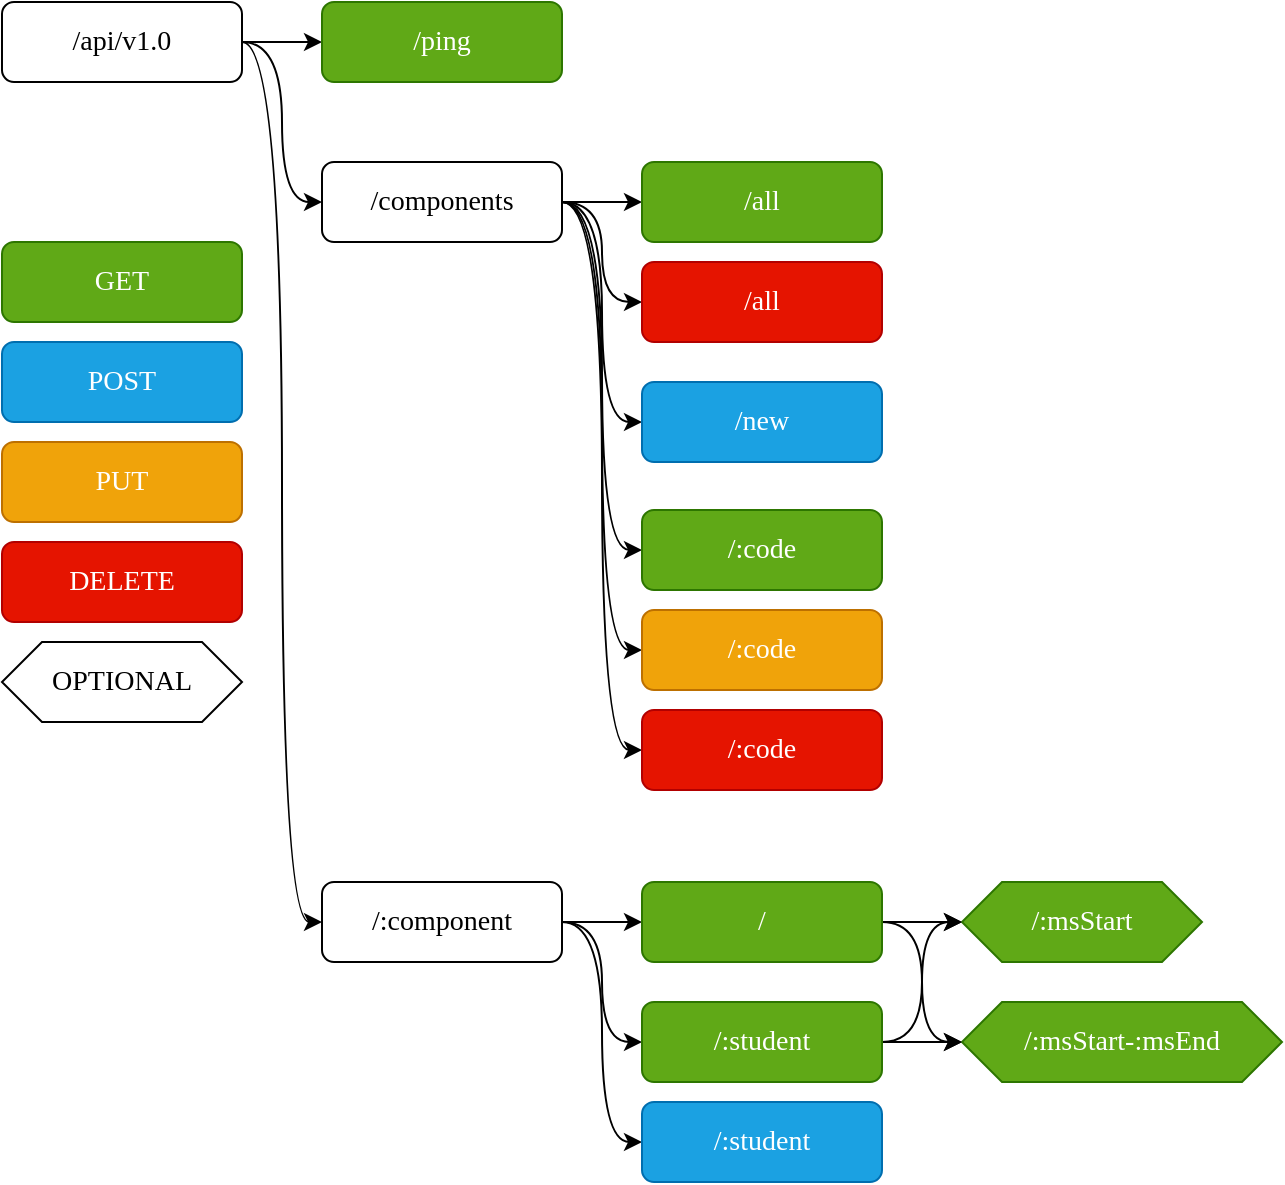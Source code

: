 <mxfile version="14.1.8" type="device"><diagram id="29NDqSubBDSieBYRunoc" name="Página-1"><mxGraphModel dx="746" dy="1004" grid="1" gridSize="10" guides="1" tooltips="1" connect="1" arrows="1" fold="1" page="1" pageScale="1" pageWidth="1169" pageHeight="827" math="0" shadow="0"><root><mxCell id="0"/><mxCell id="1" parent="0"/><mxCell id="hCaTy0ckJYe2ueltZtMC-8" value="" style="edgeStyle=orthogonalEdgeStyle;curved=1;rounded=0;orthogonalLoop=1;jettySize=auto;html=1;shadow=0;sketch=0;fontFamily=Lucida Console;fontStyle=0;fontSize=14;" edge="1" parent="1" source="hCaTy0ckJYe2ueltZtMC-5" target="hCaTy0ckJYe2ueltZtMC-7"><mxGeometry relative="1" as="geometry"/></mxCell><mxCell id="hCaTy0ckJYe2ueltZtMC-11" style="edgeStyle=orthogonalEdgeStyle;curved=1;rounded=0;orthogonalLoop=1;jettySize=auto;html=1;exitX=1;exitY=0.5;exitDx=0;exitDy=0;entryX=0;entryY=0.5;entryDx=0;entryDy=0;shadow=0;sketch=0;fontFamily=Lucida Console;fontStyle=0;fontSize=14;" edge="1" parent="1" source="hCaTy0ckJYe2ueltZtMC-5" target="hCaTy0ckJYe2ueltZtMC-9"><mxGeometry relative="1" as="geometry"/></mxCell><mxCell id="hCaTy0ckJYe2ueltZtMC-40" style="edgeStyle=orthogonalEdgeStyle;curved=1;rounded=0;sketch=0;orthogonalLoop=1;jettySize=auto;html=1;exitX=1;exitY=0.5;exitDx=0;exitDy=0;entryX=0;entryY=0.5;entryDx=0;entryDy=0;shadow=0;fontFamily=Lucida Console;fontSize=14;" edge="1" parent="1" source="hCaTy0ckJYe2ueltZtMC-5" target="hCaTy0ckJYe2ueltZtMC-27"><mxGeometry relative="1" as="geometry"/></mxCell><mxCell id="hCaTy0ckJYe2ueltZtMC-5" value="/api/v1.0" style="rounded=1;whiteSpace=wrap;html=1;shadow=0;sketch=0;fontFamily=Lucida Console;fontStyle=0;fontSize=14;" vertex="1" parent="1"><mxGeometry x="400" y="160" width="120" height="40" as="geometry"/></mxCell><mxCell id="hCaTy0ckJYe2ueltZtMC-7" value="/ping" style="rounded=1;whiteSpace=wrap;html=1;fillColor=#60a917;strokeColor=#2D7600;fontColor=#ffffff;shadow=0;sketch=0;fontFamily=Lucida Console;fontStyle=0;fontSize=14;" vertex="1" parent="1"><mxGeometry x="560" y="160" width="120" height="40" as="geometry"/></mxCell><mxCell id="hCaTy0ckJYe2ueltZtMC-12" value="" style="edgeStyle=orthogonalEdgeStyle;curved=1;rounded=0;orthogonalLoop=1;jettySize=auto;html=1;shadow=0;sketch=0;fontFamily=Lucida Console;fontStyle=0;fontSize=14;" edge="1" parent="1" source="hCaTy0ckJYe2ueltZtMC-9" target="hCaTy0ckJYe2ueltZtMC-10"><mxGeometry relative="1" as="geometry"/></mxCell><mxCell id="hCaTy0ckJYe2ueltZtMC-14" style="edgeStyle=orthogonalEdgeStyle;curved=1;rounded=0;orthogonalLoop=1;jettySize=auto;html=1;exitX=1;exitY=0.5;exitDx=0;exitDy=0;entryX=0;entryY=0.5;entryDx=0;entryDy=0;shadow=0;sketch=0;fontFamily=Lucida Console;fontStyle=0;fontSize=14;" edge="1" parent="1" source="hCaTy0ckJYe2ueltZtMC-9" target="hCaTy0ckJYe2ueltZtMC-13"><mxGeometry relative="1" as="geometry"/></mxCell><mxCell id="hCaTy0ckJYe2ueltZtMC-16" style="edgeStyle=orthogonalEdgeStyle;curved=1;rounded=0;orthogonalLoop=1;jettySize=auto;html=1;exitX=1;exitY=0.5;exitDx=0;exitDy=0;entryX=0;entryY=0.5;entryDx=0;entryDy=0;shadow=0;sketch=0;fontFamily=Lucida Console;fontStyle=0;fontSize=14;" edge="1" parent="1" source="hCaTy0ckJYe2ueltZtMC-9" target="hCaTy0ckJYe2ueltZtMC-15"><mxGeometry relative="1" as="geometry"/></mxCell><mxCell id="hCaTy0ckJYe2ueltZtMC-22" style="edgeStyle=orthogonalEdgeStyle;curved=1;rounded=0;orthogonalLoop=1;jettySize=auto;html=1;exitX=1;exitY=0.5;exitDx=0;exitDy=0;entryX=0;entryY=0.5;entryDx=0;entryDy=0;shadow=0;sketch=0;fontFamily=Lucida Console;fontStyle=0;fontSize=14;" edge="1" parent="1" source="hCaTy0ckJYe2ueltZtMC-9" target="hCaTy0ckJYe2ueltZtMC-21"><mxGeometry relative="1" as="geometry"/></mxCell><mxCell id="hCaTy0ckJYe2ueltZtMC-25" style="edgeStyle=orthogonalEdgeStyle;curved=1;rounded=0;orthogonalLoop=1;jettySize=auto;html=1;exitX=1;exitY=0.5;exitDx=0;exitDy=0;entryX=0;entryY=0.5;entryDx=0;entryDy=0;shadow=0;sketch=0;fontFamily=Lucida Console;fontStyle=0;fontSize=14;" edge="1" parent="1" source="hCaTy0ckJYe2ueltZtMC-9" target="hCaTy0ckJYe2ueltZtMC-23"><mxGeometry relative="1" as="geometry"/></mxCell><mxCell id="hCaTy0ckJYe2ueltZtMC-26" style="edgeStyle=orthogonalEdgeStyle;curved=1;rounded=0;orthogonalLoop=1;jettySize=auto;html=1;exitX=1;exitY=0.5;exitDx=0;exitDy=0;entryX=0;entryY=0.5;entryDx=0;entryDy=0;shadow=0;sketch=0;fontFamily=Lucida Console;fontStyle=0;fontSize=14;" edge="1" parent="1" source="hCaTy0ckJYe2ueltZtMC-9" target="hCaTy0ckJYe2ueltZtMC-24"><mxGeometry relative="1" as="geometry"/></mxCell><mxCell id="hCaTy0ckJYe2ueltZtMC-9" value="/components" style="rounded=1;whiteSpace=wrap;html=1;shadow=0;sketch=0;fontFamily=Lucida Console;fontStyle=0;fontSize=14;" vertex="1" parent="1"><mxGeometry x="560" y="240" width="120" height="40" as="geometry"/></mxCell><mxCell id="hCaTy0ckJYe2ueltZtMC-10" value="/all" style="rounded=1;whiteSpace=wrap;html=1;fillColor=#60a917;strokeColor=#2D7600;fontColor=#ffffff;shadow=0;sketch=0;fontFamily=Lucida Console;fontStyle=0;fontSize=14;" vertex="1" parent="1"><mxGeometry x="720" y="240" width="120" height="40" as="geometry"/></mxCell><mxCell id="hCaTy0ckJYe2ueltZtMC-13" value="/:code" style="rounded=1;whiteSpace=wrap;html=1;fillColor=#60a917;strokeColor=#2D7600;fontColor=#ffffff;shadow=0;sketch=0;fontFamily=Lucida Console;fontStyle=0;fontSize=14;" vertex="1" parent="1"><mxGeometry x="720" y="414" width="120" height="40" as="geometry"/></mxCell><mxCell id="hCaTy0ckJYe2ueltZtMC-15" value="/new" style="rounded=1;whiteSpace=wrap;html=1;fillColor=#1ba1e2;strokeColor=#006EAF;fontColor=#ffffff;shadow=0;sketch=0;fontFamily=Lucida Console;fontStyle=0;fontSize=14;" vertex="1" parent="1"><mxGeometry x="720" y="350" width="120" height="40" as="geometry"/></mxCell><mxCell id="hCaTy0ckJYe2ueltZtMC-17" value="GET" style="rounded=1;whiteSpace=wrap;html=1;fillColor=#60a917;strokeColor=#2D7600;fontColor=#ffffff;shadow=0;sketch=0;fontFamily=Lucida Console;fontStyle=0;fontSize=14;" vertex="1" parent="1"><mxGeometry x="400" y="280" width="120" height="40" as="geometry"/></mxCell><mxCell id="hCaTy0ckJYe2ueltZtMC-18" value="POST" style="rounded=1;whiteSpace=wrap;html=1;fillColor=#1ba1e2;strokeColor=#006EAF;fontColor=#ffffff;shadow=0;sketch=0;fontFamily=Lucida Console;fontStyle=0;fontSize=14;" vertex="1" parent="1"><mxGeometry x="400" y="330" width="120" height="40" as="geometry"/></mxCell><mxCell id="hCaTy0ckJYe2ueltZtMC-19" value="PUT" style="rounded=1;whiteSpace=wrap;html=1;fillColor=#f0a30a;strokeColor=#BD7000;fontColor=#ffffff;shadow=0;sketch=0;fontFamily=Lucida Console;fontStyle=0;fontSize=14;" vertex="1" parent="1"><mxGeometry x="400" y="380" width="120" height="40" as="geometry"/></mxCell><mxCell id="hCaTy0ckJYe2ueltZtMC-20" value="DELETE" style="rounded=1;whiteSpace=wrap;html=1;fillColor=#e51400;strokeColor=#B20000;fontColor=#ffffff;shadow=0;sketch=0;fontFamily=Lucida Console;fontStyle=0;fontSize=14;" vertex="1" parent="1"><mxGeometry x="400" y="430" width="120" height="40" as="geometry"/></mxCell><mxCell id="hCaTy0ckJYe2ueltZtMC-21" value="/all" style="rounded=1;whiteSpace=wrap;html=1;fillColor=#e51400;strokeColor=#B20000;fontColor=#ffffff;shadow=0;sketch=0;fontFamily=Lucida Console;fontStyle=0;fontSize=14;" vertex="1" parent="1"><mxGeometry x="720" y="290" width="120" height="40" as="geometry"/></mxCell><mxCell id="hCaTy0ckJYe2ueltZtMC-23" value="/:code" style="rounded=1;whiteSpace=wrap;html=1;fillColor=#f0a30a;strokeColor=#BD7000;fontColor=#ffffff;shadow=0;sketch=0;fontFamily=Lucida Console;fontStyle=0;fontSize=14;" vertex="1" parent="1"><mxGeometry x="720" y="464" width="120" height="40" as="geometry"/></mxCell><mxCell id="hCaTy0ckJYe2ueltZtMC-24" value="/:code" style="rounded=1;whiteSpace=wrap;html=1;fillColor=#e51400;strokeColor=#B20000;fontColor=#ffffff;shadow=0;sketch=0;fontFamily=Lucida Console;fontStyle=0;fontSize=14;" vertex="1" parent="1"><mxGeometry x="720" y="514" width="120" height="40" as="geometry"/></mxCell><mxCell id="hCaTy0ckJYe2ueltZtMC-37" style="edgeStyle=orthogonalEdgeStyle;curved=1;rounded=0;sketch=0;orthogonalLoop=1;jettySize=auto;html=1;exitX=1;exitY=0.5;exitDx=0;exitDy=0;entryX=0;entryY=0.5;entryDx=0;entryDy=0;shadow=0;fontFamily=Lucida Console;fontSize=14;" edge="1" parent="1" source="hCaTy0ckJYe2ueltZtMC-27" target="hCaTy0ckJYe2ueltZtMC-35"><mxGeometry relative="1" as="geometry"/></mxCell><mxCell id="hCaTy0ckJYe2ueltZtMC-38" style="edgeStyle=orthogonalEdgeStyle;curved=1;rounded=0;sketch=0;orthogonalLoop=1;jettySize=auto;html=1;exitX=1;exitY=0.5;exitDx=0;exitDy=0;entryX=0;entryY=0.5;entryDx=0;entryDy=0;shadow=0;fontFamily=Lucida Console;fontSize=14;" edge="1" parent="1" source="hCaTy0ckJYe2ueltZtMC-27" target="hCaTy0ckJYe2ueltZtMC-36"><mxGeometry relative="1" as="geometry"/></mxCell><mxCell id="hCaTy0ckJYe2ueltZtMC-39" style="edgeStyle=orthogonalEdgeStyle;curved=1;rounded=0;sketch=0;orthogonalLoop=1;jettySize=auto;html=1;exitX=1;exitY=0.5;exitDx=0;exitDy=0;entryX=0;entryY=0.5;entryDx=0;entryDy=0;shadow=0;fontFamily=Lucida Console;fontSize=14;" edge="1" parent="1" source="hCaTy0ckJYe2ueltZtMC-27" target="hCaTy0ckJYe2ueltZtMC-28"><mxGeometry relative="1" as="geometry"/></mxCell><mxCell id="hCaTy0ckJYe2ueltZtMC-27" value="/:component" style="rounded=1;whiteSpace=wrap;html=1;shadow=0;sketch=0;fontFamily=Lucida Console;fontStyle=0;fontSize=14;" vertex="1" parent="1"><mxGeometry x="560" y="600" width="120" height="40" as="geometry"/></mxCell><mxCell id="hCaTy0ckJYe2ueltZtMC-41" style="edgeStyle=orthogonalEdgeStyle;curved=1;rounded=0;sketch=0;orthogonalLoop=1;jettySize=auto;html=1;exitX=1;exitY=0.5;exitDx=0;exitDy=0;entryX=0;entryY=0.5;entryDx=0;entryDy=0;shadow=0;fontFamily=Lucida Console;fontSize=14;" edge="1" parent="1" source="hCaTy0ckJYe2ueltZtMC-28" target="hCaTy0ckJYe2ueltZtMC-32"><mxGeometry relative="1" as="geometry"/></mxCell><mxCell id="hCaTy0ckJYe2ueltZtMC-42" style="edgeStyle=orthogonalEdgeStyle;curved=1;rounded=0;sketch=0;orthogonalLoop=1;jettySize=auto;html=1;exitX=1;exitY=0.5;exitDx=0;exitDy=0;entryX=0;entryY=0.5;entryDx=0;entryDy=0;shadow=0;fontFamily=Lucida Console;fontSize=14;" edge="1" parent="1" source="hCaTy0ckJYe2ueltZtMC-28" target="hCaTy0ckJYe2ueltZtMC-34"><mxGeometry relative="1" as="geometry"/></mxCell><mxCell id="hCaTy0ckJYe2ueltZtMC-28" value="/" style="rounded=1;whiteSpace=wrap;html=1;fillColor=#60a917;strokeColor=#2D7600;fontColor=#ffffff;shadow=0;sketch=0;fontFamily=Lucida Console;fontStyle=0;fontSize=14;" vertex="1" parent="1"><mxGeometry x="720" y="600" width="120" height="40" as="geometry"/></mxCell><mxCell id="hCaTy0ckJYe2ueltZtMC-31" value="OPTIONAL" style="shape=hexagon;perimeter=hexagonPerimeter2;whiteSpace=wrap;html=1;fixedSize=1;shadow=0;fontFamily=Lucida Console;fontSize=14;" vertex="1" parent="1"><mxGeometry x="400" y="480" width="120" height="40" as="geometry"/></mxCell><mxCell id="hCaTy0ckJYe2ueltZtMC-32" value="/:msStart" style="shape=hexagon;perimeter=hexagonPerimeter2;whiteSpace=wrap;html=1;fixedSize=1;shadow=0;fontFamily=Lucida Console;fontSize=14;fillColor=#60a917;strokeColor=#2D7600;fontColor=#ffffff;" vertex="1" parent="1"><mxGeometry x="880" y="600" width="120" height="40" as="geometry"/></mxCell><mxCell id="hCaTy0ckJYe2ueltZtMC-34" value="/:msStart-:msEnd" style="shape=hexagon;perimeter=hexagonPerimeter2;whiteSpace=wrap;html=1;fixedSize=1;shadow=0;fontFamily=Lucida Console;fontSize=14;fillColor=#60a917;strokeColor=#2D7600;fontColor=#ffffff;" vertex="1" parent="1"><mxGeometry x="880" y="660" width="160" height="40" as="geometry"/></mxCell><mxCell id="hCaTy0ckJYe2ueltZtMC-43" style="edgeStyle=orthogonalEdgeStyle;curved=1;rounded=0;sketch=0;orthogonalLoop=1;jettySize=auto;html=1;exitX=1;exitY=0.5;exitDx=0;exitDy=0;entryX=0;entryY=0.5;entryDx=0;entryDy=0;shadow=0;fontFamily=Lucida Console;fontSize=14;" edge="1" parent="1" source="hCaTy0ckJYe2ueltZtMC-35" target="hCaTy0ckJYe2ueltZtMC-32"><mxGeometry relative="1" as="geometry"/></mxCell><mxCell id="hCaTy0ckJYe2ueltZtMC-44" style="edgeStyle=orthogonalEdgeStyle;curved=1;rounded=0;sketch=0;orthogonalLoop=1;jettySize=auto;html=1;exitX=1;exitY=0.5;exitDx=0;exitDy=0;entryX=0;entryY=0.5;entryDx=0;entryDy=0;shadow=0;fontFamily=Lucida Console;fontSize=14;" edge="1" parent="1" source="hCaTy0ckJYe2ueltZtMC-35" target="hCaTy0ckJYe2ueltZtMC-34"><mxGeometry relative="1" as="geometry"/></mxCell><mxCell id="hCaTy0ckJYe2ueltZtMC-35" value="/:student" style="rounded=1;whiteSpace=wrap;html=1;fillColor=#60a917;strokeColor=#2D7600;fontColor=#ffffff;shadow=0;sketch=0;fontFamily=Lucida Console;fontStyle=0;fontSize=14;" vertex="1" parent="1"><mxGeometry x="720" y="660" width="120" height="40" as="geometry"/></mxCell><mxCell id="hCaTy0ckJYe2ueltZtMC-36" value="/:student" style="rounded=1;whiteSpace=wrap;html=1;fillColor=#1ba1e2;strokeColor=#006EAF;fontColor=#ffffff;shadow=0;sketch=0;fontFamily=Lucida Console;fontStyle=0;fontSize=14;" vertex="1" parent="1"><mxGeometry x="720" y="710" width="120" height="40" as="geometry"/></mxCell></root></mxGraphModel></diagram></mxfile>